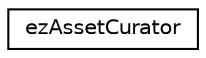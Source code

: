 digraph "Graphical Class Hierarchy"
{
 // LATEX_PDF_SIZE
  edge [fontname="Helvetica",fontsize="10",labelfontname="Helvetica",labelfontsize="10"];
  node [fontname="Helvetica",fontsize="10",shape=record];
  rankdir="LR";
  Node0 [label="ezAssetCurator",height=0.2,width=0.4,color="black", fillcolor="white", style="filled",URL="$d5/d5f/classez_asset_curator.htm",tooltip=" "];
}
